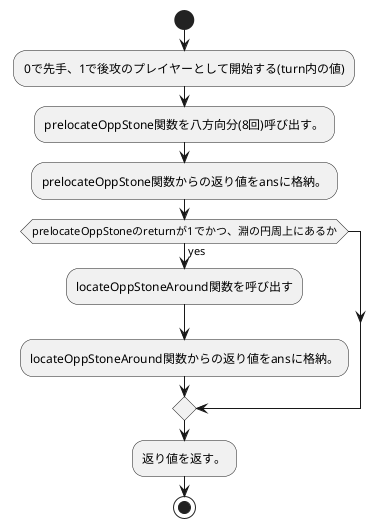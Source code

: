 @startuml lacateOppStone
start
:0で先手、1で後攻のプレイヤーとして開始する(turn内の値);
:prelocateOppStone関数を八方向分(8回)呼び出す。;
:prelocateOppStone関数からの返り値をansに格納。; 
    if (prelocateOppStoneのreturnが1でかつ、淵の円周上にあるか) then(yes)
        :locateOppStoneAround関数を呼び出す;
        :locateOppStoneAround関数からの返り値をansに格納。;
    endif
    :返り値を返す。;
stop
@enduml